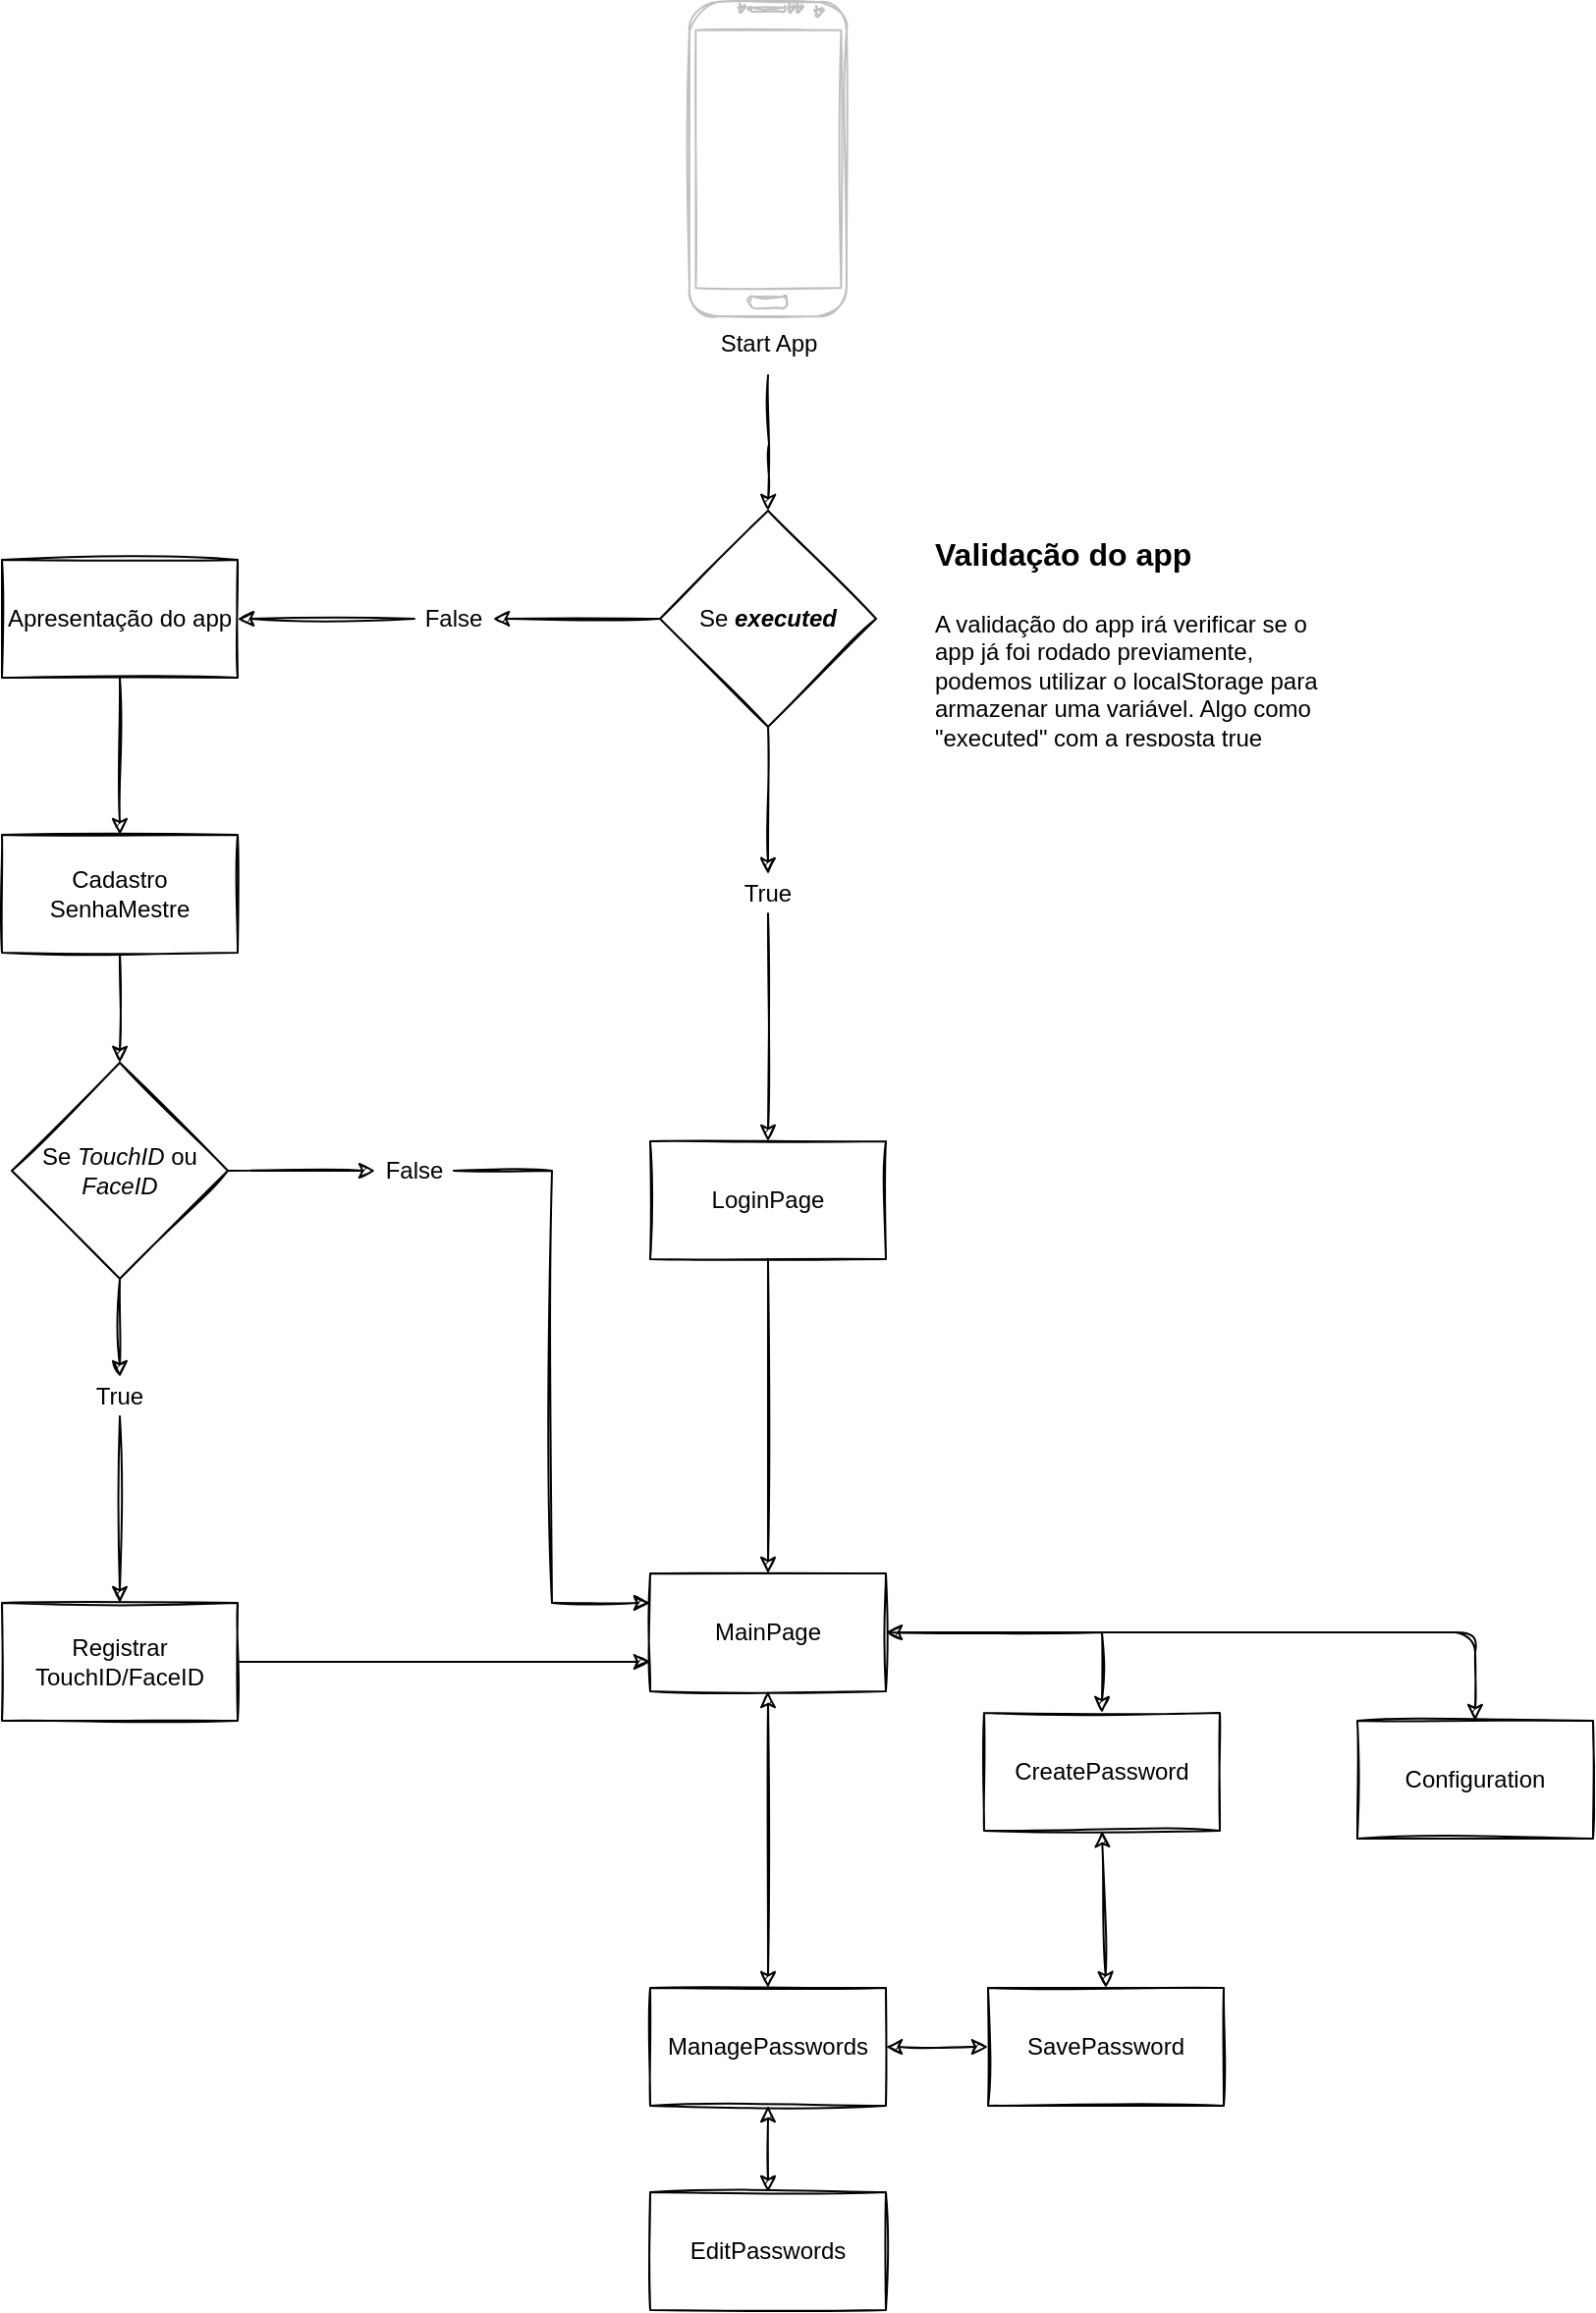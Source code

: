 <mxfile version="14.6.13" type="device"><diagram id="WLeNL2iAT3cLDlL8Z_Fv" name="Mobile App"><mxGraphModel dx="868" dy="1337" grid="1" gridSize="10" guides="1" tooltips="1" connect="1" arrows="1" fold="1" page="1" pageScale="1" pageWidth="1169" pageHeight="827" background="none" math="0" shadow="0"><root><mxCell id="0"/><mxCell id="1" parent="0"/><mxCell id="VE0QQg3p8Xf2kgtH1S0W-3" value="" style="edgeStyle=orthogonalEdgeStyle;rounded=0;orthogonalLoop=1;jettySize=auto;html=1;sketch=1;" parent="1" target="VE0QQg3p8Xf2kgtH1S0W-2" edge="1"><mxGeometry relative="1" as="geometry"><mxPoint x="660" y="-590" as="sourcePoint"/></mxGeometry></mxCell><mxCell id="VE0QQg3p8Xf2kgtH1S0W-11" style="edgeStyle=orthogonalEdgeStyle;rounded=0;orthogonalLoop=1;jettySize=auto;html=1;exitX=0.5;exitY=1;exitDx=0;exitDy=0;sketch=1;" parent="1" source="VE0QQg3p8Xf2kgtH1S0W-2" target="VE0QQg3p8Xf2kgtH1S0W-10" edge="1"><mxGeometry relative="1" as="geometry"><mxPoint x="730" y="-340" as="targetPoint"/></mxGeometry></mxCell><mxCell id="VE0QQg3p8Xf2kgtH1S0W-2" value="Se&amp;nbsp;&lt;i&gt;&lt;b&gt;executed&lt;/b&gt;&lt;/i&gt;" style="rhombus;whiteSpace=wrap;html=1;rounded=0;sketch=1;" parent="1" vertex="1"><mxGeometry x="605" y="-521" width="110" height="110" as="geometry"/></mxCell><mxCell id="VE0QQg3p8Xf2kgtH1S0W-4" value="&lt;h1&gt;&lt;span style=&quot;text-align: center&quot;&gt;&lt;font style=&quot;font-size: 16px&quot;&gt;Validação do app&lt;/font&gt;&lt;/span&gt;&lt;br&gt;&lt;/h1&gt;&lt;p&gt;A validação do app irá verificar se o app já foi rodado previamente, podemos utilizar o localStorage para armazenar uma variável. Algo como &quot;executed&quot; com a resposta true&lt;/p&gt;" style="text;html=1;strokeColor=none;fillColor=none;spacing=5;spacingTop=-20;whiteSpace=wrap;overflow=hidden;rounded=0;sketch=1;" parent="1" vertex="1"><mxGeometry x="740" y="-521" width="210" height="120" as="geometry"/></mxCell><mxCell id="VE0QQg3p8Xf2kgtH1S0W-5" value="Start App" style="verticalLabelPosition=bottom;verticalAlign=top;html=1;shadow=0;dashed=0;strokeWidth=1;shape=mxgraph.android.phone2;strokeColor=#c0c0c0;sketch=1;" parent="1" vertex="1"><mxGeometry x="620" y="-780" width="80" height="160" as="geometry"/></mxCell><mxCell id="VE0QQg3p8Xf2kgtH1S0W-6" value="" style="endArrow=classic;html=1;exitX=0;exitY=0.5;exitDx=0;exitDy=0;sketch=1;" parent="1" source="VE0QQg3p8Xf2kgtH1S0W-2" target="VE0QQg3p8Xf2kgtH1S0W-7" edge="1"><mxGeometry width="50" height="50" relative="1" as="geometry"><mxPoint x="540" y="-436" as="sourcePoint"/><mxPoint x="520" y="-466" as="targetPoint"/></mxGeometry></mxCell><mxCell id="VE0QQg3p8Xf2kgtH1S0W-14" value="" style="edgeStyle=orthogonalEdgeStyle;rounded=0;orthogonalLoop=1;jettySize=auto;html=1;sketch=1;" parent="1" source="VE0QQg3p8Xf2kgtH1S0W-7" target="VE0QQg3p8Xf2kgtH1S0W-13" edge="1"><mxGeometry relative="1" as="geometry"/></mxCell><mxCell id="VE0QQg3p8Xf2kgtH1S0W-7" value="False" style="text;html=1;strokeColor=none;fillColor=none;align=center;verticalAlign=middle;whiteSpace=wrap;rounded=0;sketch=1;" parent="1" vertex="1"><mxGeometry x="480" y="-476" width="40" height="20" as="geometry"/></mxCell><mxCell id="VE0QQg3p8Xf2kgtH1S0W-35" value="" style="edgeStyle=orthogonalEdgeStyle;rounded=0;orthogonalLoop=1;jettySize=auto;html=1;sketch=1;" parent="1" source="VE0QQg3p8Xf2kgtH1S0W-8" target="VE0QQg3p8Xf2kgtH1S0W-34" edge="1"><mxGeometry relative="1" as="geometry"/></mxCell><mxCell id="VE0QQg3p8Xf2kgtH1S0W-8" value="MainPage" style="whiteSpace=wrap;html=1;rounded=0;sketch=1;" parent="1" vertex="1"><mxGeometry x="600" y="20" width="120" height="60" as="geometry"/></mxCell><mxCell id="VE0QQg3p8Xf2kgtH1S0W-12" style="edgeStyle=orthogonalEdgeStyle;rounded=0;orthogonalLoop=1;jettySize=auto;html=1;entryX=0.5;entryY=0;entryDx=0;entryDy=0;exitX=0.5;exitY=1;exitDx=0;exitDy=0;sketch=1;" parent="1" source="NNRK-r02zZot6uEtr5EZ-7" target="VE0QQg3p8Xf2kgtH1S0W-8" edge="1"><mxGeometry relative="1" as="geometry"><mxPoint x="660" y="-110" as="sourcePoint"/></mxGeometry></mxCell><mxCell id="VE0QQg3p8Xf2kgtH1S0W-10" value="True" style="text;html=1;strokeColor=none;fillColor=none;align=center;verticalAlign=middle;whiteSpace=wrap;rounded=0;sketch=1;" parent="1" vertex="1"><mxGeometry x="640" y="-336" width="40" height="20" as="geometry"/></mxCell><mxCell id="VE0QQg3p8Xf2kgtH1S0W-18" value="" style="edgeStyle=orthogonalEdgeStyle;rounded=0;orthogonalLoop=1;jettySize=auto;html=1;sketch=1;" parent="1" source="VE0QQg3p8Xf2kgtH1S0W-13" target="VE0QQg3p8Xf2kgtH1S0W-17" edge="1"><mxGeometry relative="1" as="geometry"/></mxCell><mxCell id="VE0QQg3p8Xf2kgtH1S0W-13" value="Apresentação do app" style="whiteSpace=wrap;html=1;sketch=1;" parent="1" vertex="1"><mxGeometry x="270" y="-496" width="120" height="60" as="geometry"/></mxCell><mxCell id="VE0QQg3p8Xf2kgtH1S0W-20" value="" style="edgeStyle=orthogonalEdgeStyle;rounded=0;orthogonalLoop=1;jettySize=auto;html=1;entryX=0.5;entryY=0;entryDx=0;entryDy=0;sketch=1;" parent="1" source="VE0QQg3p8Xf2kgtH1S0W-17" target="VE0QQg3p8Xf2kgtH1S0W-21" edge="1"><mxGeometry relative="1" as="geometry"><mxPoint x="330" y="-216" as="targetPoint"/></mxGeometry></mxCell><mxCell id="VE0QQg3p8Xf2kgtH1S0W-17" value="Cadastro SenhaMestre" style="whiteSpace=wrap;html=1;sketch=1;" parent="1" vertex="1"><mxGeometry x="270" y="-356" width="120" height="60" as="geometry"/></mxCell><mxCell id="VE0QQg3p8Xf2kgtH1S0W-25" style="edgeStyle=orthogonalEdgeStyle;rounded=0;orthogonalLoop=1;jettySize=auto;html=1;entryX=0;entryY=0.5;entryDx=0;entryDy=0;sketch=1;" parent="1" source="VE0QQg3p8Xf2kgtH1S0W-21" target="VE0QQg3p8Xf2kgtH1S0W-24" edge="1"><mxGeometry relative="1" as="geometry"/></mxCell><mxCell id="VE0QQg3p8Xf2kgtH1S0W-28" style="edgeStyle=orthogonalEdgeStyle;rounded=0;orthogonalLoop=1;jettySize=auto;html=1;entryX=0.5;entryY=0;entryDx=0;entryDy=0;sketch=1;" parent="1" source="VE0QQg3p8Xf2kgtH1S0W-21" target="VE0QQg3p8Xf2kgtH1S0W-27" edge="1"><mxGeometry relative="1" as="geometry"/></mxCell><mxCell id="VE0QQg3p8Xf2kgtH1S0W-21" value="Se &lt;i&gt;TouchID&lt;/i&gt; ou &lt;i&gt;FaceID&lt;/i&gt;" style="rhombus;whiteSpace=wrap;html=1;rounded=0;sketch=1;" parent="1" vertex="1"><mxGeometry x="275" y="-240" width="110" height="110" as="geometry"/></mxCell><mxCell id="VE0QQg3p8Xf2kgtH1S0W-26" style="edgeStyle=orthogonalEdgeStyle;rounded=0;orthogonalLoop=1;jettySize=auto;html=1;entryX=0;entryY=0.25;entryDx=0;entryDy=0;sketch=1;" parent="1" source="VE0QQg3p8Xf2kgtH1S0W-24" target="VE0QQg3p8Xf2kgtH1S0W-8" edge="1"><mxGeometry relative="1" as="geometry"/></mxCell><mxCell id="VE0QQg3p8Xf2kgtH1S0W-24" value="False" style="text;html=1;strokeColor=none;fillColor=none;align=center;verticalAlign=middle;whiteSpace=wrap;rounded=0;sketch=1;" parent="1" vertex="1"><mxGeometry x="460" y="-195" width="40" height="20" as="geometry"/></mxCell><mxCell id="VE0QQg3p8Xf2kgtH1S0W-32" style="edgeStyle=orthogonalEdgeStyle;rounded=0;orthogonalLoop=1;jettySize=auto;html=1;exitX=0.5;exitY=1;exitDx=0;exitDy=0;sketch=1;" parent="1" source="VE0QQg3p8Xf2kgtH1S0W-27" target="VE0QQg3p8Xf2kgtH1S0W-30" edge="1"><mxGeometry relative="1" as="geometry"><mxPoint x="320" y="-60" as="sourcePoint"/></mxGeometry></mxCell><mxCell id="VE0QQg3p8Xf2kgtH1S0W-27" value="True" style="text;html=1;strokeColor=none;fillColor=none;align=center;verticalAlign=middle;whiteSpace=wrap;rounded=0;sketch=1;" parent="1" vertex="1"><mxGeometry x="310" y="-80" width="40" height="20" as="geometry"/></mxCell><mxCell id="VE0QQg3p8Xf2kgtH1S0W-33" style="edgeStyle=orthogonalEdgeStyle;rounded=0;orthogonalLoop=1;jettySize=auto;html=1;entryX=0;entryY=0.75;entryDx=0;entryDy=0;sketch=1;" parent="1" source="VE0QQg3p8Xf2kgtH1S0W-30" target="VE0QQg3p8Xf2kgtH1S0W-8" edge="1"><mxGeometry relative="1" as="geometry"><mxPoint x="600" y="51" as="targetPoint"/></mxGeometry></mxCell><mxCell id="VE0QQg3p8Xf2kgtH1S0W-30" value="Registrar TouchID/FaceID" style="whiteSpace=wrap;html=1;rounded=0;sketch=1;" parent="1" vertex="1"><mxGeometry x="270" y="35" width="120" height="60" as="geometry"/></mxCell><mxCell id="VE0QQg3p8Xf2kgtH1S0W-34" value="CreatePassword" style="whiteSpace=wrap;html=1;rounded=0;sketch=1;" parent="1" vertex="1"><mxGeometry x="770" y="91" width="120" height="60" as="geometry"/></mxCell><mxCell id="VE0QQg3p8Xf2kgtH1S0W-36" value="ManagePasswords" style="whiteSpace=wrap;html=1;rounded=0;sketch=1;" parent="1" vertex="1"><mxGeometry x="600" y="231" width="120" height="60" as="geometry"/></mxCell><mxCell id="VE0QQg3p8Xf2kgtH1S0W-38" value="SavePassword" style="whiteSpace=wrap;html=1;rounded=0;sketch=1;" parent="1" vertex="1"><mxGeometry x="772" y="231" width="120" height="60" as="geometry"/></mxCell><mxCell id="VE0QQg3p8Xf2kgtH1S0W-40" value="" style="endArrow=classic;startArrow=classic;html=1;exitX=1;exitY=0.5;exitDx=0;exitDy=0;entryX=0;entryY=0.5;entryDx=0;entryDy=0;sketch=1;" parent="1" source="VE0QQg3p8Xf2kgtH1S0W-36" target="VE0QQg3p8Xf2kgtH1S0W-38" edge="1"><mxGeometry width="50" height="50" relative="1" as="geometry"><mxPoint x="750" y="29" as="sourcePoint"/><mxPoint x="800" y="-21" as="targetPoint"/></mxGeometry></mxCell><mxCell id="VE0QQg3p8Xf2kgtH1S0W-41" value="" style="endArrow=classic;startArrow=classic;html=1;entryX=0.5;entryY=1;entryDx=0;entryDy=0;exitX=0.5;exitY=0;exitDx=0;exitDy=0;sketch=1;" parent="1" source="VE0QQg3p8Xf2kgtH1S0W-36" target="VE0QQg3p8Xf2kgtH1S0W-8" edge="1"><mxGeometry width="50" height="50" relative="1" as="geometry"><mxPoint x="750" y="181" as="sourcePoint"/><mxPoint x="800" y="131" as="targetPoint"/></mxGeometry></mxCell><mxCell id="VE0QQg3p8Xf2kgtH1S0W-42" value="" style="endArrow=classic;startArrow=classic;html=1;entryX=0.5;entryY=1;entryDx=0;entryDy=0;exitX=0.5;exitY=0;exitDx=0;exitDy=0;sketch=1;" parent="1" source="VE0QQg3p8Xf2kgtH1S0W-38" target="VE0QQg3p8Xf2kgtH1S0W-34" edge="1"><mxGeometry width="50" height="50" relative="1" as="geometry"><mxPoint x="660" y="29" as="sourcePoint"/><mxPoint x="710" y="-21" as="targetPoint"/></mxGeometry></mxCell><mxCell id="VE0QQg3p8Xf2kgtH1S0W-43" value="EditPasswords" style="whiteSpace=wrap;html=1;rounded=0;sketch=1;" parent="1" vertex="1"><mxGeometry x="600" y="335" width="120" height="60" as="geometry"/></mxCell><mxCell id="VE0QQg3p8Xf2kgtH1S0W-44" value="" style="endArrow=classic;startArrow=classic;html=1;entryX=0.5;entryY=1;entryDx=0;entryDy=0;exitX=0.5;exitY=0;exitDx=0;exitDy=0;sketch=1;" parent="1" source="VE0QQg3p8Xf2kgtH1S0W-43" target="VE0QQg3p8Xf2kgtH1S0W-36" edge="1"><mxGeometry width="50" height="50" relative="1" as="geometry"><mxPoint x="660" y="372" as="sourcePoint"/><mxPoint x="655" y="99" as="targetPoint"/></mxGeometry></mxCell><mxCell id="NNRK-r02zZot6uEtr5EZ-3" value="Configuration" style="whiteSpace=wrap;html=1;rounded=0;sketch=1;" vertex="1" parent="1"><mxGeometry x="960" y="95" width="120" height="60" as="geometry"/></mxCell><mxCell id="NNRK-r02zZot6uEtr5EZ-6" value="" style="endArrow=classic;startArrow=classic;html=1;exitX=1;exitY=0.5;exitDx=0;exitDy=0;sketch=1;entryX=0.5;entryY=0;entryDx=0;entryDy=0;" edge="1" parent="1" source="VE0QQg3p8Xf2kgtH1S0W-8" target="NNRK-r02zZot6uEtr5EZ-3"><mxGeometry width="50" height="50" relative="1" as="geometry"><mxPoint x="940" y="70" as="sourcePoint"/><mxPoint x="1070" y="60" as="targetPoint"/><Array as="points"><mxPoint x="1020" y="50"/></Array></mxGeometry></mxCell><mxCell id="NNRK-r02zZot6uEtr5EZ-7" value="LoginPage" style="whiteSpace=wrap;html=1;sketch=1;" vertex="1" parent="1"><mxGeometry x="600" y="-200" width="120" height="60" as="geometry"/></mxCell><mxCell id="NNRK-r02zZot6uEtr5EZ-8" style="edgeStyle=orthogonalEdgeStyle;rounded=0;orthogonalLoop=1;jettySize=auto;html=1;entryX=0.5;entryY=0;entryDx=0;entryDy=0;exitX=0.5;exitY=1;exitDx=0;exitDy=0;sketch=1;" edge="1" parent="1" source="VE0QQg3p8Xf2kgtH1S0W-10" target="NNRK-r02zZot6uEtr5EZ-7"><mxGeometry relative="1" as="geometry"><mxPoint x="750" y="-240" as="sourcePoint"/><mxPoint x="750" y="-186" as="targetPoint"/></mxGeometry></mxCell></root></mxGraphModel></diagram></mxfile>